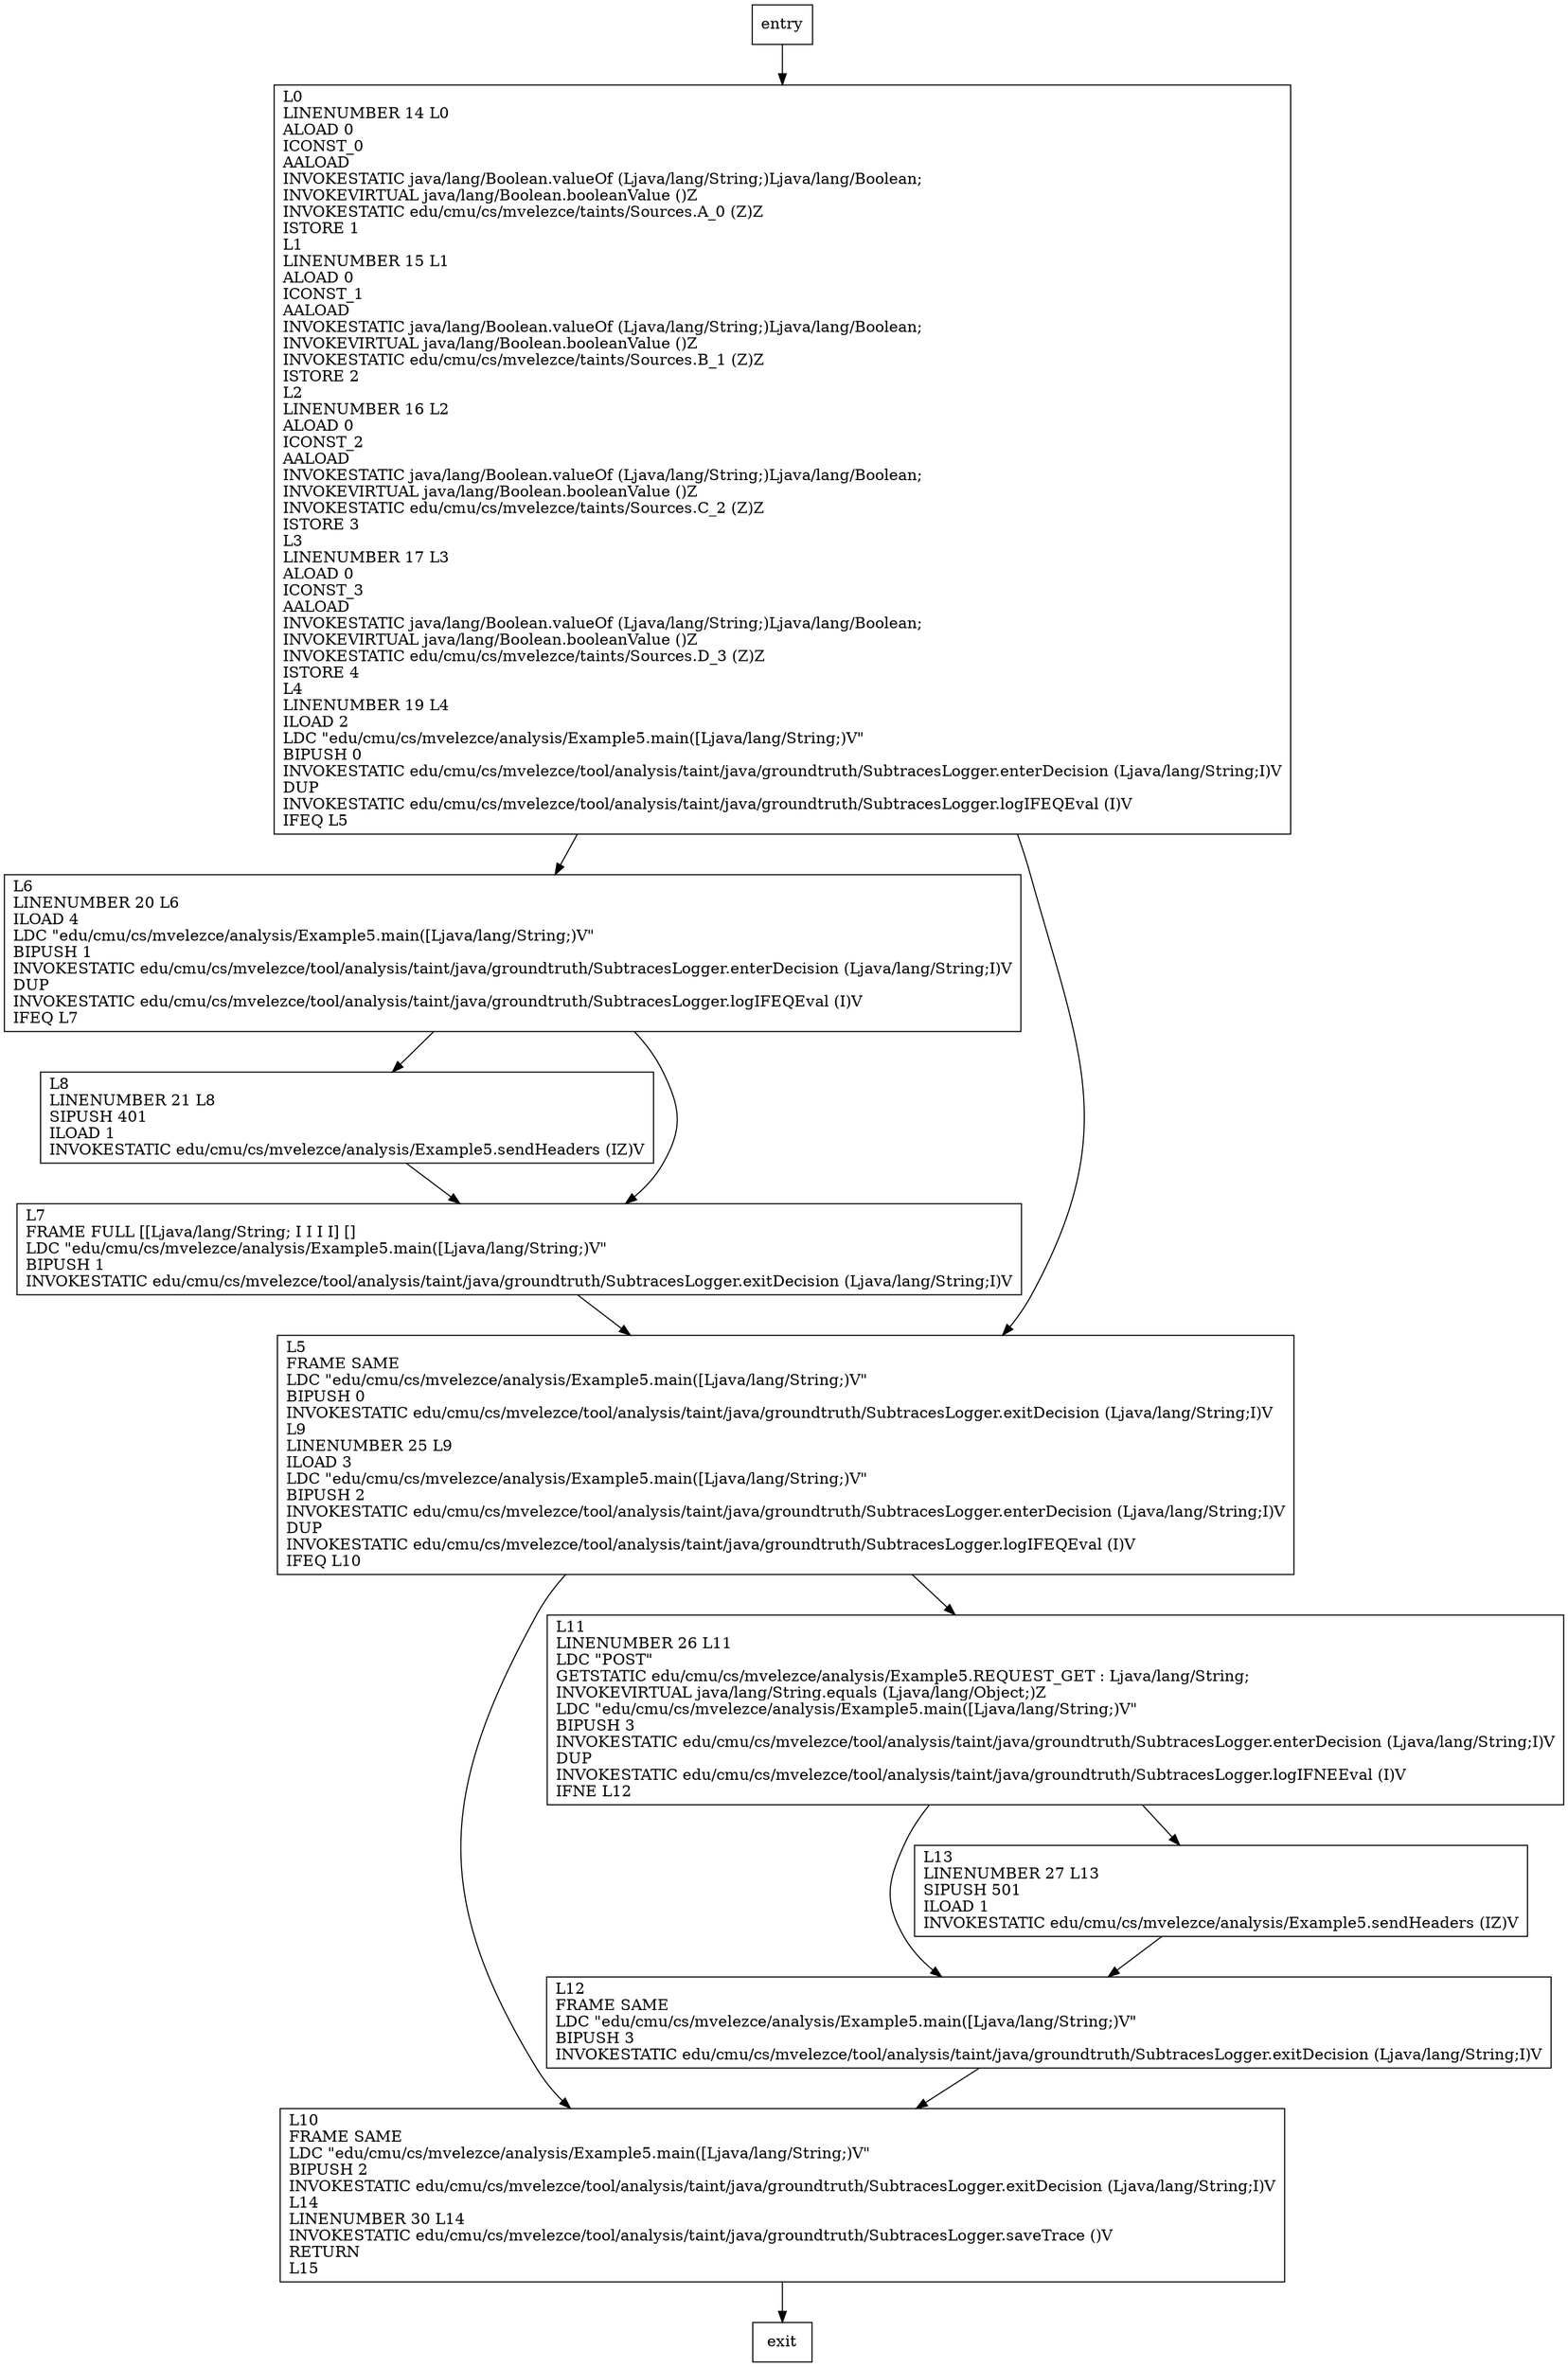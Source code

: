 digraph main {
node [shape=record];
1910004563 [label="L8\lLINENUMBER 21 L8\lSIPUSH 401\lILOAD 1\lINVOKESTATIC edu/cmu/cs/mvelezce/analysis/Example5.sendHeaders (IZ)V\l"];
704947264 [label="L10\lFRAME SAME\lLDC \"edu/cmu/cs/mvelezce/analysis/Example5.main([Ljava/lang/String;)V\"\lBIPUSH 2\lINVOKESTATIC edu/cmu/cs/mvelezce/tool/analysis/taint/java/groundtruth/SubtracesLogger.exitDecision (Ljava/lang/String;I)V\lL14\lLINENUMBER 30 L14\lINVOKESTATIC edu/cmu/cs/mvelezce/tool/analysis/taint/java/groundtruth/SubtracesLogger.saveTrace ()V\lRETURN\lL15\l"];
1621423735 [label="L0\lLINENUMBER 14 L0\lALOAD 0\lICONST_0\lAALOAD\lINVOKESTATIC java/lang/Boolean.valueOf (Ljava/lang/String;)Ljava/lang/Boolean;\lINVOKEVIRTUAL java/lang/Boolean.booleanValue ()Z\lINVOKESTATIC edu/cmu/cs/mvelezce/taints/Sources.A_0 (Z)Z\lISTORE 1\lL1\lLINENUMBER 15 L1\lALOAD 0\lICONST_1\lAALOAD\lINVOKESTATIC java/lang/Boolean.valueOf (Ljava/lang/String;)Ljava/lang/Boolean;\lINVOKEVIRTUAL java/lang/Boolean.booleanValue ()Z\lINVOKESTATIC edu/cmu/cs/mvelezce/taints/Sources.B_1 (Z)Z\lISTORE 2\lL2\lLINENUMBER 16 L2\lALOAD 0\lICONST_2\lAALOAD\lINVOKESTATIC java/lang/Boolean.valueOf (Ljava/lang/String;)Ljava/lang/Boolean;\lINVOKEVIRTUAL java/lang/Boolean.booleanValue ()Z\lINVOKESTATIC edu/cmu/cs/mvelezce/taints/Sources.C_2 (Z)Z\lISTORE 3\lL3\lLINENUMBER 17 L3\lALOAD 0\lICONST_3\lAALOAD\lINVOKESTATIC java/lang/Boolean.valueOf (Ljava/lang/String;)Ljava/lang/Boolean;\lINVOKEVIRTUAL java/lang/Boolean.booleanValue ()Z\lINVOKESTATIC edu/cmu/cs/mvelezce/taints/Sources.D_3 (Z)Z\lISTORE 4\lL4\lLINENUMBER 19 L4\lILOAD 2\lLDC \"edu/cmu/cs/mvelezce/analysis/Example5.main([Ljava/lang/String;)V\"\lBIPUSH 0\lINVOKESTATIC edu/cmu/cs/mvelezce/tool/analysis/taint/java/groundtruth/SubtracesLogger.enterDecision (Ljava/lang/String;I)V\lDUP\lINVOKESTATIC edu/cmu/cs/mvelezce/tool/analysis/taint/java/groundtruth/SubtracesLogger.logIFEQEval (I)V\lIFEQ L5\l"];
914887867 [label="L7\lFRAME FULL [[Ljava/lang/String; I I I I] []\lLDC \"edu/cmu/cs/mvelezce/analysis/Example5.main([Ljava/lang/String;)V\"\lBIPUSH 1\lINVOKESTATIC edu/cmu/cs/mvelezce/tool/analysis/taint/java/groundtruth/SubtracesLogger.exitDecision (Ljava/lang/String;I)V\l"];
1702663130 [label="L12\lFRAME SAME\lLDC \"edu/cmu/cs/mvelezce/analysis/Example5.main([Ljava/lang/String;)V\"\lBIPUSH 3\lINVOKESTATIC edu/cmu/cs/mvelezce/tool/analysis/taint/java/groundtruth/SubtracesLogger.exitDecision (Ljava/lang/String;I)V\l"];
1932858958 [label="L6\lLINENUMBER 20 L6\lILOAD 4\lLDC \"edu/cmu/cs/mvelezce/analysis/Example5.main([Ljava/lang/String;)V\"\lBIPUSH 1\lINVOKESTATIC edu/cmu/cs/mvelezce/tool/analysis/taint/java/groundtruth/SubtracesLogger.enterDecision (Ljava/lang/String;I)V\lDUP\lINVOKESTATIC edu/cmu/cs/mvelezce/tool/analysis/taint/java/groundtruth/SubtracesLogger.logIFEQEval (I)V\lIFEQ L7\l"];
546745830 [label="L11\lLINENUMBER 26 L11\lLDC \"POST\"\lGETSTATIC edu/cmu/cs/mvelezce/analysis/Example5.REQUEST_GET : Ljava/lang/String;\lINVOKEVIRTUAL java/lang/String.equals (Ljava/lang/Object;)Z\lLDC \"edu/cmu/cs/mvelezce/analysis/Example5.main([Ljava/lang/String;)V\"\lBIPUSH 3\lINVOKESTATIC edu/cmu/cs/mvelezce/tool/analysis/taint/java/groundtruth/SubtracesLogger.enterDecision (Ljava/lang/String;I)V\lDUP\lINVOKESTATIC edu/cmu/cs/mvelezce/tool/analysis/taint/java/groundtruth/SubtracesLogger.logIFNEEval (I)V\lIFNE L12\l"];
1447909507 [label="L13\lLINENUMBER 27 L13\lSIPUSH 501\lILOAD 1\lINVOKESTATIC edu/cmu/cs/mvelezce/analysis/Example5.sendHeaders (IZ)V\l"];
1446745186 [label="L5\lFRAME SAME\lLDC \"edu/cmu/cs/mvelezce/analysis/Example5.main([Ljava/lang/String;)V\"\lBIPUSH 0\lINVOKESTATIC edu/cmu/cs/mvelezce/tool/analysis/taint/java/groundtruth/SubtracesLogger.exitDecision (Ljava/lang/String;I)V\lL9\lLINENUMBER 25 L9\lILOAD 3\lLDC \"edu/cmu/cs/mvelezce/analysis/Example5.main([Ljava/lang/String;)V\"\lBIPUSH 2\lINVOKESTATIC edu/cmu/cs/mvelezce/tool/analysis/taint/java/groundtruth/SubtracesLogger.enterDecision (Ljava/lang/String;I)V\lDUP\lINVOKESTATIC edu/cmu/cs/mvelezce/tool/analysis/taint/java/groundtruth/SubtracesLogger.logIFEQEval (I)V\lIFEQ L10\l"];
entry;
exit;
1910004563 -> 914887867;
entry -> 1621423735;
704947264 -> exit;
1621423735 -> 1932858958;
1621423735 -> 1446745186;
914887867 -> 1446745186;
1702663130 -> 704947264;
1932858958 -> 1910004563;
1932858958 -> 914887867;
546745830 -> 1702663130;
546745830 -> 1447909507;
1447909507 -> 1702663130;
1446745186 -> 704947264;
1446745186 -> 546745830;
}
